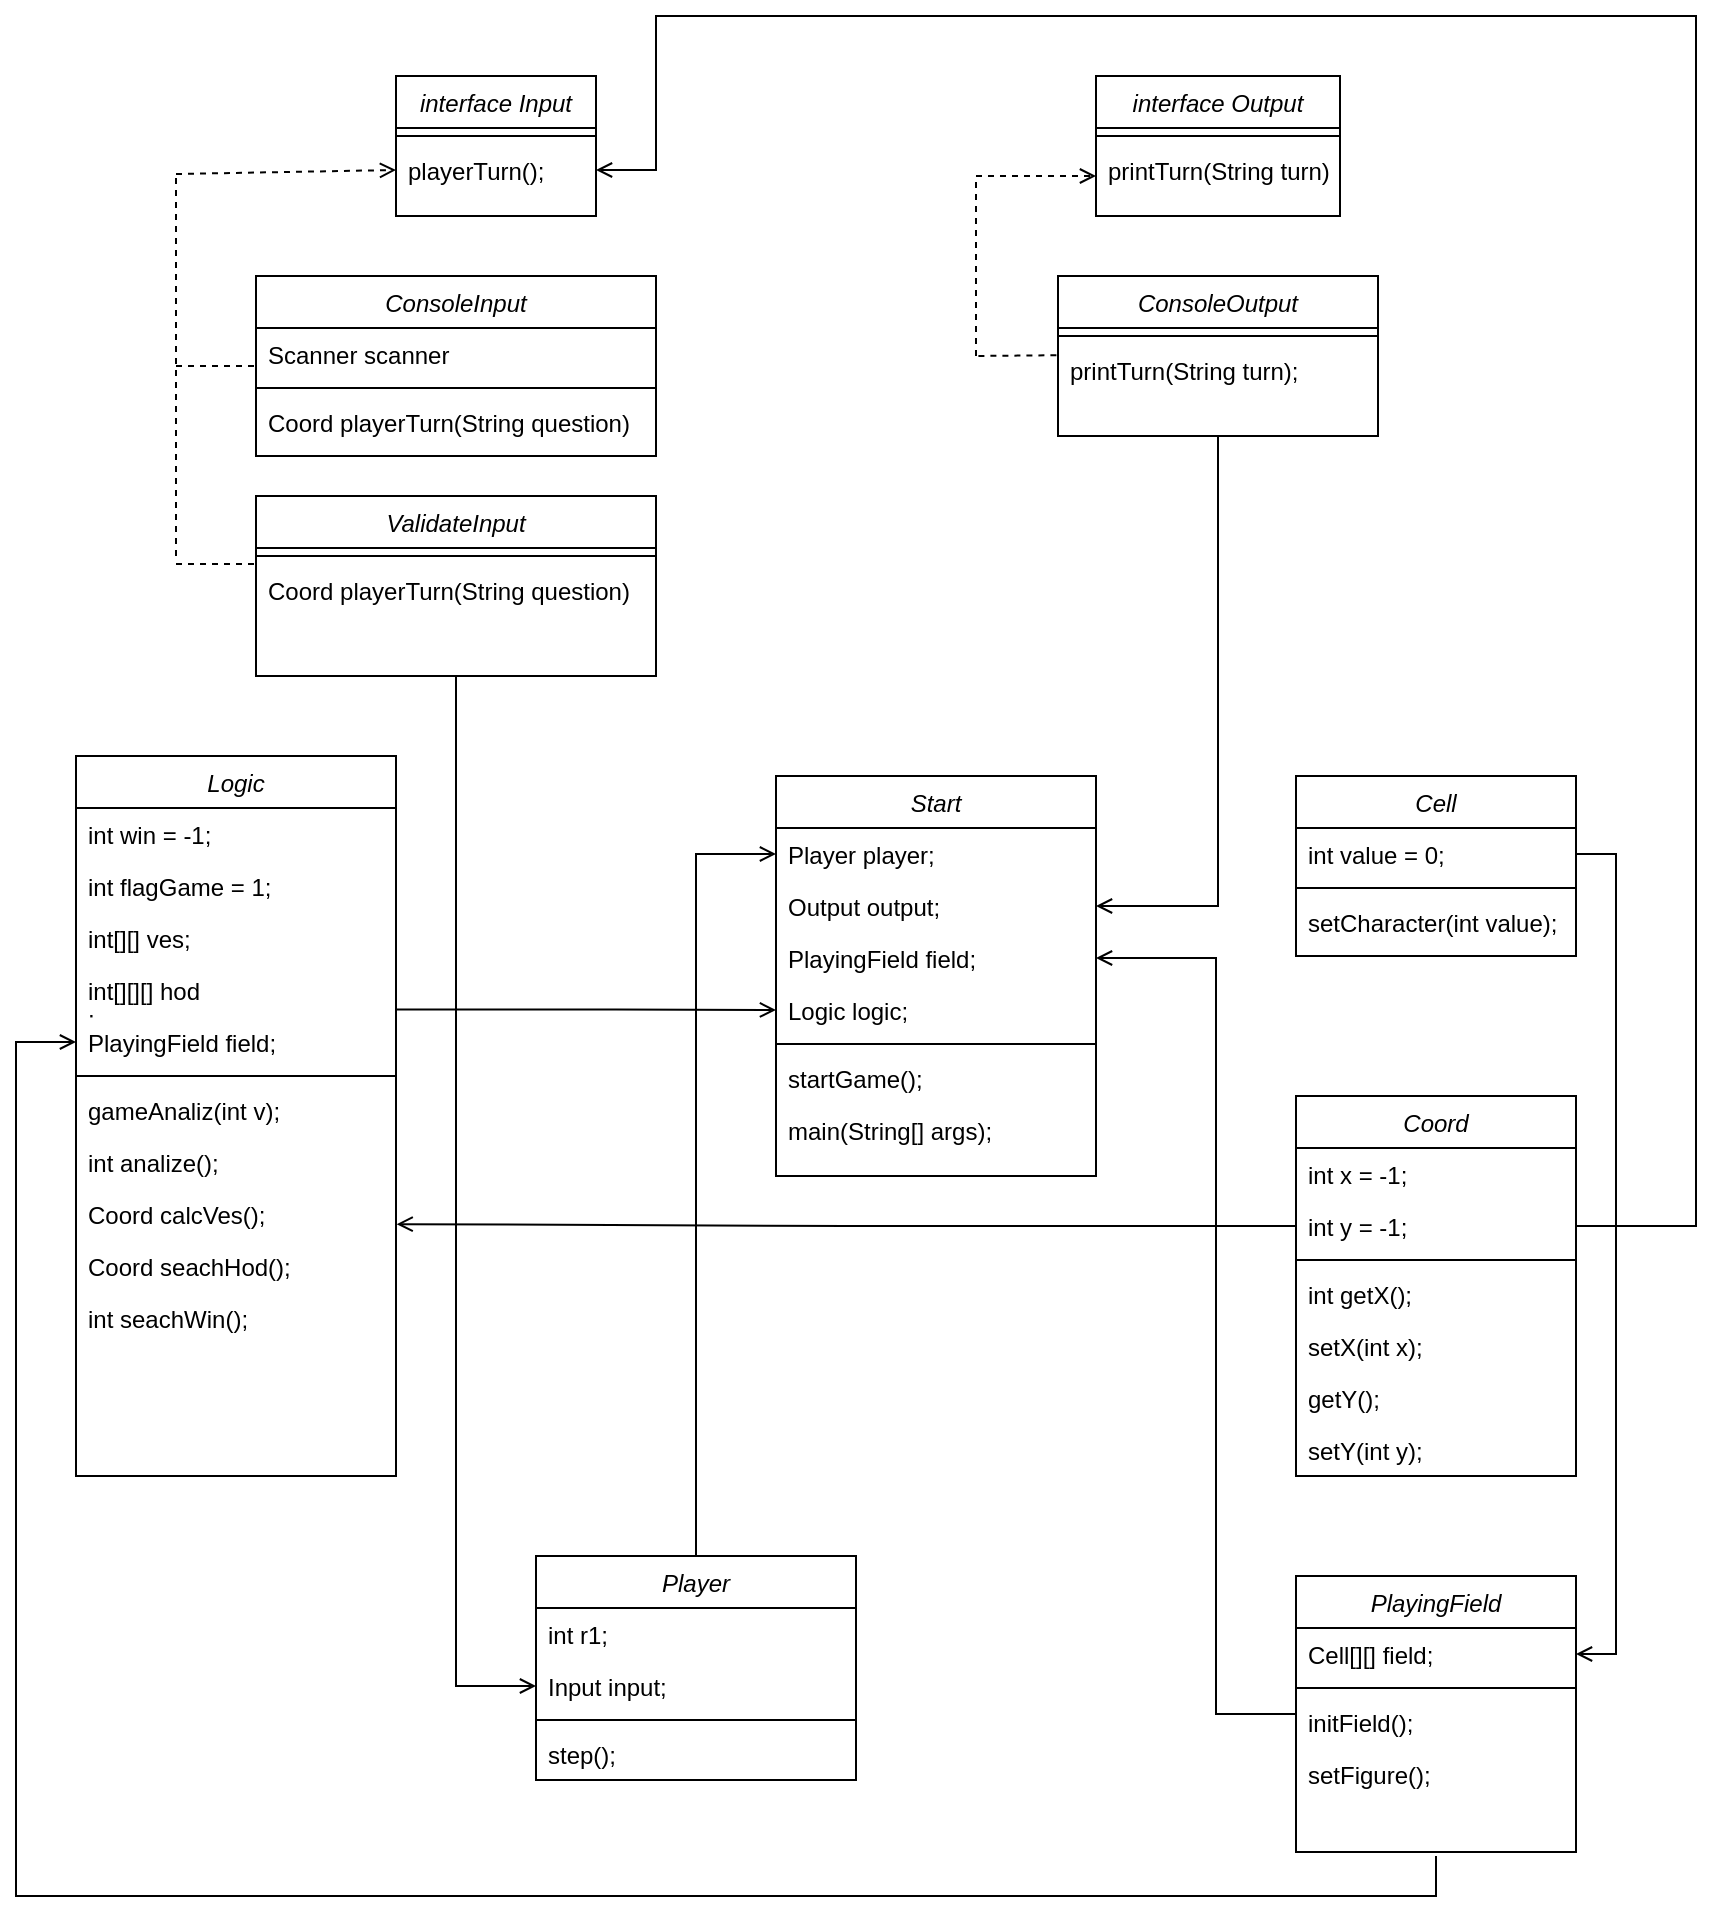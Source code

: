 <mxfile version="15.8.2" type="github">
  <diagram id="C5RBs43oDa-KdzZeNtuy" name="Page-1">
    <mxGraphModel dx="2500" dy="2143" grid="1" gridSize="10" guides="1" tooltips="1" connect="1" arrows="1" fold="1" page="1" pageScale="1" pageWidth="827" pageHeight="1169" math="0" shadow="0">
      <root>
        <mxCell id="WIyWlLk6GJQsqaUBKTNV-0" />
        <mxCell id="WIyWlLk6GJQsqaUBKTNV-1" parent="WIyWlLk6GJQsqaUBKTNV-0" />
        <mxCell id="9wXawAvI4jXOEfdN_TBU-1" value="interface Input" style="swimlane;fontStyle=2;align=center;verticalAlign=top;childLayout=stackLayout;horizontal=1;startSize=26;horizontalStack=0;resizeParent=1;resizeLast=0;collapsible=1;marginBottom=0;rounded=0;shadow=0;strokeWidth=1;" vertex="1" parent="WIyWlLk6GJQsqaUBKTNV-1">
          <mxGeometry x="190" y="20" width="100" height="70" as="geometry">
            <mxRectangle x="230" y="140" width="160" height="26" as="alternateBounds" />
          </mxGeometry>
        </mxCell>
        <mxCell id="9wXawAvI4jXOEfdN_TBU-5" value="" style="line;html=1;strokeWidth=1;align=left;verticalAlign=middle;spacingTop=-1;spacingLeft=3;spacingRight=3;rotatable=0;labelPosition=right;points=[];portConstraint=eastwest;" vertex="1" parent="9wXawAvI4jXOEfdN_TBU-1">
          <mxGeometry y="26" width="100" height="8" as="geometry" />
        </mxCell>
        <mxCell id="9wXawAvI4jXOEfdN_TBU-6" value="playerTurn();" style="text;align=left;verticalAlign=top;spacingLeft=4;spacingRight=4;overflow=hidden;rotatable=0;points=[[0,0.5],[1,0.5]];portConstraint=eastwest;" vertex="1" parent="9wXawAvI4jXOEfdN_TBU-1">
          <mxGeometry y="34" width="100" height="26" as="geometry" />
        </mxCell>
        <mxCell id="9wXawAvI4jXOEfdN_TBU-7" value="interface Output" style="swimlane;fontStyle=2;align=center;verticalAlign=top;childLayout=stackLayout;horizontal=1;startSize=26;horizontalStack=0;resizeParent=1;resizeLast=0;collapsible=1;marginBottom=0;rounded=0;shadow=0;strokeWidth=1;" vertex="1" parent="WIyWlLk6GJQsqaUBKTNV-1">
          <mxGeometry x="540" y="20" width="122" height="70" as="geometry">
            <mxRectangle x="230" y="140" width="160" height="26" as="alternateBounds" />
          </mxGeometry>
        </mxCell>
        <mxCell id="9wXawAvI4jXOEfdN_TBU-11" value="" style="line;html=1;strokeWidth=1;align=left;verticalAlign=middle;spacingTop=-1;spacingLeft=3;spacingRight=3;rotatable=0;labelPosition=right;points=[];portConstraint=eastwest;" vertex="1" parent="9wXawAvI4jXOEfdN_TBU-7">
          <mxGeometry y="26" width="122" height="8" as="geometry" />
        </mxCell>
        <mxCell id="9wXawAvI4jXOEfdN_TBU-12" value="printTurn(String turn);" style="text;align=left;verticalAlign=top;spacingLeft=4;spacingRight=4;overflow=hidden;rotatable=0;points=[[0,0.5],[1,0.5]];portConstraint=eastwest;" vertex="1" parent="9wXawAvI4jXOEfdN_TBU-7">
          <mxGeometry y="34" width="122" height="26" as="geometry" />
        </mxCell>
        <mxCell id="9wXawAvI4jXOEfdN_TBU-13" value="ConsoleInput" style="swimlane;fontStyle=2;align=center;verticalAlign=top;childLayout=stackLayout;horizontal=1;startSize=26;horizontalStack=0;resizeParent=1;resizeLast=0;collapsible=1;marginBottom=0;rounded=0;shadow=0;strokeWidth=1;" vertex="1" parent="WIyWlLk6GJQsqaUBKTNV-1">
          <mxGeometry x="120" y="120" width="200" height="90" as="geometry">
            <mxRectangle x="230" y="140" width="160" height="26" as="alternateBounds" />
          </mxGeometry>
        </mxCell>
        <mxCell id="9wXawAvI4jXOEfdN_TBU-14" value="Scanner scanner" style="text;align=left;verticalAlign=top;spacingLeft=4;spacingRight=4;overflow=hidden;rotatable=0;points=[[0,0.5],[1,0.5]];portConstraint=eastwest;" vertex="1" parent="9wXawAvI4jXOEfdN_TBU-13">
          <mxGeometry y="26" width="200" height="26" as="geometry" />
        </mxCell>
        <mxCell id="9wXawAvI4jXOEfdN_TBU-17" value="" style="line;html=1;strokeWidth=1;align=left;verticalAlign=middle;spacingTop=-1;spacingLeft=3;spacingRight=3;rotatable=0;labelPosition=right;points=[];portConstraint=eastwest;" vertex="1" parent="9wXawAvI4jXOEfdN_TBU-13">
          <mxGeometry y="52" width="200" height="8" as="geometry" />
        </mxCell>
        <mxCell id="9wXawAvI4jXOEfdN_TBU-18" value="Coord playerTurn(String question)" style="text;align=left;verticalAlign=top;spacingLeft=4;spacingRight=4;overflow=hidden;rotatable=0;points=[[0,0.5],[1,0.5]];portConstraint=eastwest;" vertex="1" parent="9wXawAvI4jXOEfdN_TBU-13">
          <mxGeometry y="60" width="200" height="26" as="geometry" />
        </mxCell>
        <mxCell id="9wXawAvI4jXOEfdN_TBU-139" style="edgeStyle=orthogonalEdgeStyle;rounded=0;orthogonalLoop=1;jettySize=auto;html=1;entryX=0;entryY=0.5;entryDx=0;entryDy=0;endArrow=open;endFill=0;targetPerimeterSpacing=13;" edge="1" parent="WIyWlLk6GJQsqaUBKTNV-1" source="9wXawAvI4jXOEfdN_TBU-26" target="9wXawAvI4jXOEfdN_TBU-122">
          <mxGeometry relative="1" as="geometry" />
        </mxCell>
        <mxCell id="9wXawAvI4jXOEfdN_TBU-26" value="ValidateInput" style="swimlane;fontStyle=2;align=center;verticalAlign=top;childLayout=stackLayout;horizontal=1;startSize=26;horizontalStack=0;resizeParent=1;resizeLast=0;collapsible=1;marginBottom=0;rounded=0;shadow=0;strokeWidth=1;" vertex="1" parent="WIyWlLk6GJQsqaUBKTNV-1">
          <mxGeometry x="120" y="230" width="200" height="90" as="geometry">
            <mxRectangle x="230" y="140" width="160" height="26" as="alternateBounds" />
          </mxGeometry>
        </mxCell>
        <mxCell id="9wXawAvI4jXOEfdN_TBU-30" value="" style="line;html=1;strokeWidth=1;align=left;verticalAlign=middle;spacingTop=-1;spacingLeft=3;spacingRight=3;rotatable=0;labelPosition=right;points=[];portConstraint=eastwest;" vertex="1" parent="9wXawAvI4jXOEfdN_TBU-26">
          <mxGeometry y="26" width="200" height="8" as="geometry" />
        </mxCell>
        <mxCell id="9wXawAvI4jXOEfdN_TBU-31" value="Coord playerTurn(String question)" style="text;align=left;verticalAlign=top;spacingLeft=4;spacingRight=4;overflow=hidden;rotatable=0;points=[[0,0.5],[1,0.5]];portConstraint=eastwest;" vertex="1" parent="9wXawAvI4jXOEfdN_TBU-26">
          <mxGeometry y="34" width="200" height="26" as="geometry" />
        </mxCell>
        <mxCell id="9wXawAvI4jXOEfdN_TBU-43" value="" style="endArrow=none;html=1;rounded=0;entryX=0;entryY=0;entryDx=0;entryDy=0;entryPerimeter=0;dashed=1;targetPerimeterSpacing=13;" edge="1" parent="9wXawAvI4jXOEfdN_TBU-26" target="9wXawAvI4jXOEfdN_TBU-31">
          <mxGeometry width="50" height="50" relative="1" as="geometry">
            <mxPoint x="-40" y="34" as="sourcePoint" />
            <mxPoint x="-20" y="90" as="targetPoint" />
            <Array as="points">
              <mxPoint x="-20" y="34" />
            </Array>
          </mxGeometry>
        </mxCell>
        <mxCell id="9wXawAvI4jXOEfdN_TBU-138" style="edgeStyle=orthogonalEdgeStyle;rounded=0;orthogonalLoop=1;jettySize=auto;html=1;entryX=1;entryY=0.5;entryDx=0;entryDy=0;endArrow=open;endFill=0;targetPerimeterSpacing=13;" edge="1" parent="WIyWlLk6GJQsqaUBKTNV-1" source="9wXawAvI4jXOEfdN_TBU-32" target="9wXawAvI4jXOEfdN_TBU-113">
          <mxGeometry relative="1" as="geometry" />
        </mxCell>
        <mxCell id="9wXawAvI4jXOEfdN_TBU-32" value="ConsoleOutput" style="swimlane;fontStyle=2;align=center;verticalAlign=top;childLayout=stackLayout;horizontal=1;startSize=26;horizontalStack=0;resizeParent=1;resizeLast=0;collapsible=1;marginBottom=0;rounded=0;shadow=0;strokeWidth=1;" vertex="1" parent="WIyWlLk6GJQsqaUBKTNV-1">
          <mxGeometry x="521" y="120" width="160" height="80" as="geometry">
            <mxRectangle x="230" y="140" width="160" height="26" as="alternateBounds" />
          </mxGeometry>
        </mxCell>
        <mxCell id="9wXawAvI4jXOEfdN_TBU-36" value="" style="line;html=1;strokeWidth=1;align=left;verticalAlign=middle;spacingTop=-1;spacingLeft=3;spacingRight=3;rotatable=0;labelPosition=right;points=[];portConstraint=eastwest;" vertex="1" parent="9wXawAvI4jXOEfdN_TBU-32">
          <mxGeometry y="26" width="160" height="8" as="geometry" />
        </mxCell>
        <mxCell id="9wXawAvI4jXOEfdN_TBU-37" value="printTurn(String turn);" style="text;align=left;verticalAlign=top;spacingLeft=4;spacingRight=4;overflow=hidden;rotatable=0;points=[[0,0.5],[1,0.5]];portConstraint=eastwest;" vertex="1" parent="9wXawAvI4jXOEfdN_TBU-32">
          <mxGeometry y="34" width="160" height="26" as="geometry" />
        </mxCell>
        <mxCell id="9wXawAvI4jXOEfdN_TBU-40" value="" style="endArrow=none;dashed=1;html=1;rounded=0;" edge="1" parent="WIyWlLk6GJQsqaUBKTNV-1">
          <mxGeometry width="50" height="50" relative="1" as="geometry">
            <mxPoint x="80" y="260" as="sourcePoint" />
            <mxPoint x="80" y="70" as="targetPoint" />
          </mxGeometry>
        </mxCell>
        <mxCell id="9wXawAvI4jXOEfdN_TBU-42" value="" style="endArrow=none;dashed=1;html=1;rounded=0;" edge="1" parent="WIyWlLk6GJQsqaUBKTNV-1">
          <mxGeometry width="50" height="50" relative="1" as="geometry">
            <mxPoint x="80" y="165" as="sourcePoint" />
            <mxPoint x="120" y="165" as="targetPoint" />
          </mxGeometry>
        </mxCell>
        <mxCell id="9wXawAvI4jXOEfdN_TBU-49" value="" style="endArrow=open;html=1;rounded=0;dashed=1;targetPerimeterSpacing=13;endFill=0;entryX=0;entryY=0.5;entryDx=0;entryDy=0;" edge="1" parent="WIyWlLk6GJQsqaUBKTNV-1" target="9wXawAvI4jXOEfdN_TBU-6">
          <mxGeometry width="50" height="50" relative="1" as="geometry">
            <mxPoint x="80" y="69" as="sourcePoint" />
            <mxPoint x="170" y="-60" as="targetPoint" />
          </mxGeometry>
        </mxCell>
        <mxCell id="9wXawAvI4jXOEfdN_TBU-50" value="" style="endArrow=open;html=1;rounded=0;dashed=1;targetPerimeterSpacing=13;endFill=0;entryX=0;entryY=0.231;entryDx=0;entryDy=0;entryPerimeter=0;" edge="1" parent="WIyWlLk6GJQsqaUBKTNV-1">
          <mxGeometry width="50" height="50" relative="1" as="geometry">
            <mxPoint x="480" y="70" as="sourcePoint" />
            <mxPoint x="540" y="70.006" as="targetPoint" />
          </mxGeometry>
        </mxCell>
        <mxCell id="9wXawAvI4jXOEfdN_TBU-51" value="" style="endArrow=none;dashed=1;html=1;rounded=0;targetPerimeterSpacing=13;exitX=-0.005;exitY=0.216;exitDx=0;exitDy=0;exitPerimeter=0;" edge="1" parent="WIyWlLk6GJQsqaUBKTNV-1" source="9wXawAvI4jXOEfdN_TBU-37">
          <mxGeometry width="50" height="50" relative="1" as="geometry">
            <mxPoint x="430" y="210" as="sourcePoint" />
            <mxPoint x="480" y="160" as="targetPoint" />
          </mxGeometry>
        </mxCell>
        <mxCell id="9wXawAvI4jXOEfdN_TBU-52" value="" style="endArrow=none;dashed=1;html=1;rounded=0;targetPerimeterSpacing=13;" edge="1" parent="WIyWlLk6GJQsqaUBKTNV-1">
          <mxGeometry width="50" height="50" relative="1" as="geometry">
            <mxPoint x="480" y="160" as="sourcePoint" />
            <mxPoint x="480" y="70" as="targetPoint" />
          </mxGeometry>
        </mxCell>
        <mxCell id="9wXawAvI4jXOEfdN_TBU-54" value="Cell" style="swimlane;fontStyle=2;align=center;verticalAlign=top;childLayout=stackLayout;horizontal=1;startSize=26;horizontalStack=0;resizeParent=1;resizeLast=0;collapsible=1;marginBottom=0;rounded=0;shadow=0;strokeWidth=1;" vertex="1" parent="WIyWlLk6GJQsqaUBKTNV-1">
          <mxGeometry x="640" y="370" width="140" height="90" as="geometry">
            <mxRectangle x="230" y="140" width="160" height="26" as="alternateBounds" />
          </mxGeometry>
        </mxCell>
        <mxCell id="9wXawAvI4jXOEfdN_TBU-55" value="int value = 0;" style="text;align=left;verticalAlign=top;spacingLeft=4;spacingRight=4;overflow=hidden;rotatable=0;points=[[0,0.5],[1,0.5]];portConstraint=eastwest;" vertex="1" parent="9wXawAvI4jXOEfdN_TBU-54">
          <mxGeometry y="26" width="140" height="26" as="geometry" />
        </mxCell>
        <mxCell id="9wXawAvI4jXOEfdN_TBU-58" value="" style="line;html=1;strokeWidth=1;align=left;verticalAlign=middle;spacingTop=-1;spacingLeft=3;spacingRight=3;rotatable=0;labelPosition=right;points=[];portConstraint=eastwest;" vertex="1" parent="9wXawAvI4jXOEfdN_TBU-54">
          <mxGeometry y="52" width="140" height="8" as="geometry" />
        </mxCell>
        <mxCell id="9wXawAvI4jXOEfdN_TBU-59" value="setCharacter(int value);" style="text;align=left;verticalAlign=top;spacingLeft=4;spacingRight=4;overflow=hidden;rotatable=0;points=[[0,0.5],[1,0.5]];portConstraint=eastwest;" vertex="1" parent="9wXawAvI4jXOEfdN_TBU-54">
          <mxGeometry y="60" width="140" height="26" as="geometry" />
        </mxCell>
        <mxCell id="9wXawAvI4jXOEfdN_TBU-137" style="edgeStyle=orthogonalEdgeStyle;rounded=0;orthogonalLoop=1;jettySize=auto;html=1;entryX=1;entryY=0.5;entryDx=0;entryDy=0;endArrow=open;endFill=0;targetPerimeterSpacing=13;" edge="1" parent="WIyWlLk6GJQsqaUBKTNV-1" source="9wXawAvI4jXOEfdN_TBU-73" target="9wXawAvI4jXOEfdN_TBU-120">
          <mxGeometry relative="1" as="geometry">
            <Array as="points">
              <mxPoint x="600" y="839" />
              <mxPoint x="600" y="461" />
            </Array>
          </mxGeometry>
        </mxCell>
        <mxCell id="9wXawAvI4jXOEfdN_TBU-73" value="PlayingField" style="swimlane;fontStyle=2;align=center;verticalAlign=top;childLayout=stackLayout;horizontal=1;startSize=26;horizontalStack=0;resizeParent=1;resizeLast=0;collapsible=1;marginBottom=0;rounded=0;shadow=0;strokeWidth=1;" vertex="1" parent="WIyWlLk6GJQsqaUBKTNV-1">
          <mxGeometry x="640" y="770" width="140" height="138" as="geometry">
            <mxRectangle x="230" y="140" width="160" height="26" as="alternateBounds" />
          </mxGeometry>
        </mxCell>
        <mxCell id="9wXawAvI4jXOEfdN_TBU-74" value="Cell[][] field;" style="text;align=left;verticalAlign=top;spacingLeft=4;spacingRight=4;overflow=hidden;rotatable=0;points=[[0,0.5],[1,0.5]];portConstraint=eastwest;" vertex="1" parent="9wXawAvI4jXOEfdN_TBU-73">
          <mxGeometry y="26" width="140" height="26" as="geometry" />
        </mxCell>
        <mxCell id="9wXawAvI4jXOEfdN_TBU-77" value="" style="line;html=1;strokeWidth=1;align=left;verticalAlign=middle;spacingTop=-1;spacingLeft=3;spacingRight=3;rotatable=0;labelPosition=right;points=[];portConstraint=eastwest;" vertex="1" parent="9wXawAvI4jXOEfdN_TBU-73">
          <mxGeometry y="52" width="140" height="8" as="geometry" />
        </mxCell>
        <mxCell id="9wXawAvI4jXOEfdN_TBU-78" value="initField();" style="text;align=left;verticalAlign=top;spacingLeft=4;spacingRight=4;overflow=hidden;rotatable=0;points=[[0,0.5],[1,0.5]];portConstraint=eastwest;" vertex="1" parent="9wXawAvI4jXOEfdN_TBU-73">
          <mxGeometry y="60" width="140" height="26" as="geometry" />
        </mxCell>
        <mxCell id="9wXawAvI4jXOEfdN_TBU-79" value="setFigure();" style="text;align=left;verticalAlign=top;spacingLeft=4;spacingRight=4;overflow=hidden;rotatable=0;points=[[0,0.5],[1,0.5]];portConstraint=eastwest;" vertex="1" parent="9wXawAvI4jXOEfdN_TBU-73">
          <mxGeometry y="86" width="140" height="26" as="geometry" />
        </mxCell>
        <mxCell id="9wXawAvI4jXOEfdN_TBU-131" style="edgeStyle=orthogonalEdgeStyle;rounded=0;orthogonalLoop=1;jettySize=auto;html=1;entryX=0;entryY=0.5;entryDx=0;entryDy=0;endArrow=open;endFill=0;targetPerimeterSpacing=13;exitX=0.999;exitY=0.877;exitDx=0;exitDy=0;exitPerimeter=0;" edge="1" parent="WIyWlLk6GJQsqaUBKTNV-1" source="9wXawAvI4jXOEfdN_TBU-89" target="9wXawAvI4jXOEfdN_TBU-121">
          <mxGeometry relative="1" as="geometry">
            <Array as="points">
              <mxPoint x="300" y="487" />
              <mxPoint x="300" y="487" />
            </Array>
          </mxGeometry>
        </mxCell>
        <mxCell id="9wXawAvI4jXOEfdN_TBU-80" value="Logic" style="swimlane;fontStyle=2;align=center;verticalAlign=top;childLayout=stackLayout;horizontal=1;startSize=26;horizontalStack=0;resizeParent=1;resizeLast=0;collapsible=1;marginBottom=0;rounded=0;shadow=0;strokeWidth=1;" vertex="1" parent="WIyWlLk6GJQsqaUBKTNV-1">
          <mxGeometry x="30" y="360" width="160" height="360" as="geometry">
            <mxRectangle x="230" y="140" width="160" height="26" as="alternateBounds" />
          </mxGeometry>
        </mxCell>
        <mxCell id="9wXawAvI4jXOEfdN_TBU-81" value="int win = -1;" style="text;align=left;verticalAlign=top;spacingLeft=4;spacingRight=4;overflow=hidden;rotatable=0;points=[[0,0.5],[1,0.5]];portConstraint=eastwest;" vertex="1" parent="9wXawAvI4jXOEfdN_TBU-80">
          <mxGeometry y="26" width="160" height="26" as="geometry" />
        </mxCell>
        <mxCell id="9wXawAvI4jXOEfdN_TBU-82" value="int flagGame = 1; " style="text;align=left;verticalAlign=top;spacingLeft=4;spacingRight=4;overflow=hidden;rotatable=0;points=[[0,0.5],[1,0.5]];portConstraint=eastwest;rounded=0;shadow=0;html=0;" vertex="1" parent="9wXawAvI4jXOEfdN_TBU-80">
          <mxGeometry y="52" width="160" height="26" as="geometry" />
        </mxCell>
        <mxCell id="9wXawAvI4jXOEfdN_TBU-83" value="int[][] ves;" style="text;align=left;verticalAlign=top;spacingLeft=4;spacingRight=4;overflow=hidden;rotatable=0;points=[[0,0.5],[1,0.5]];portConstraint=eastwest;rounded=0;shadow=0;html=0;" vertex="1" parent="9wXawAvI4jXOEfdN_TBU-80">
          <mxGeometry y="78" width="160" height="26" as="geometry" />
        </mxCell>
        <mxCell id="9wXawAvI4jXOEfdN_TBU-89" value="int[][][] hod&#xa;;" style="text;align=left;verticalAlign=top;spacingLeft=4;spacingRight=4;overflow=hidden;rotatable=0;points=[[0,0.5],[1,0.5]];portConstraint=eastwest;rounded=0;shadow=0;html=0;" vertex="1" parent="9wXawAvI4jXOEfdN_TBU-80">
          <mxGeometry y="104" width="160" height="26" as="geometry" />
        </mxCell>
        <mxCell id="9wXawAvI4jXOEfdN_TBU-90" value="PlayingField field;" style="text;align=left;verticalAlign=top;spacingLeft=4;spacingRight=4;overflow=hidden;rotatable=0;points=[[0,0.5],[1,0.5]];portConstraint=eastwest;rounded=0;shadow=0;html=0;" vertex="1" parent="9wXawAvI4jXOEfdN_TBU-80">
          <mxGeometry y="130" width="160" height="26" as="geometry" />
        </mxCell>
        <mxCell id="9wXawAvI4jXOEfdN_TBU-84" value="" style="line;html=1;strokeWidth=1;align=left;verticalAlign=middle;spacingTop=-1;spacingLeft=3;spacingRight=3;rotatable=0;labelPosition=right;points=[];portConstraint=eastwest;" vertex="1" parent="9wXawAvI4jXOEfdN_TBU-80">
          <mxGeometry y="156" width="160" height="8" as="geometry" />
        </mxCell>
        <mxCell id="9wXawAvI4jXOEfdN_TBU-85" value="gameAnaliz(int v);" style="text;align=left;verticalAlign=top;spacingLeft=4;spacingRight=4;overflow=hidden;rotatable=0;points=[[0,0.5],[1,0.5]];portConstraint=eastwest;" vertex="1" parent="9wXawAvI4jXOEfdN_TBU-80">
          <mxGeometry y="164" width="160" height="26" as="geometry" />
        </mxCell>
        <mxCell id="9wXawAvI4jXOEfdN_TBU-86" value="int analize();" style="text;align=left;verticalAlign=top;spacingLeft=4;spacingRight=4;overflow=hidden;rotatable=0;points=[[0,0.5],[1,0.5]];portConstraint=eastwest;" vertex="1" parent="9wXawAvI4jXOEfdN_TBU-80">
          <mxGeometry y="190" width="160" height="26" as="geometry" />
        </mxCell>
        <mxCell id="9wXawAvI4jXOEfdN_TBU-91" value="Coord calcVes();" style="text;align=left;verticalAlign=top;spacingLeft=4;spacingRight=4;overflow=hidden;rotatable=0;points=[[0,0.5],[1,0.5]];portConstraint=eastwest;" vertex="1" parent="9wXawAvI4jXOEfdN_TBU-80">
          <mxGeometry y="216" width="160" height="26" as="geometry" />
        </mxCell>
        <mxCell id="9wXawAvI4jXOEfdN_TBU-92" value="Coord seachHod();" style="text;align=left;verticalAlign=top;spacingLeft=4;spacingRight=4;overflow=hidden;rotatable=0;points=[[0,0.5],[1,0.5]];portConstraint=eastwest;" vertex="1" parent="9wXawAvI4jXOEfdN_TBU-80">
          <mxGeometry y="242" width="160" height="26" as="geometry" />
        </mxCell>
        <mxCell id="9wXawAvI4jXOEfdN_TBU-93" value="int seachWin();" style="text;align=left;verticalAlign=top;spacingLeft=4;spacingRight=4;overflow=hidden;rotatable=0;points=[[0,0.5],[1,0.5]];portConstraint=eastwest;" vertex="1" parent="9wXawAvI4jXOEfdN_TBU-80">
          <mxGeometry y="268" width="160" height="26" as="geometry" />
        </mxCell>
        <mxCell id="9wXawAvI4jXOEfdN_TBU-128" style="edgeStyle=orthogonalEdgeStyle;rounded=0;orthogonalLoop=1;jettySize=auto;html=1;entryX=0;entryY=0.5;entryDx=0;entryDy=0;endArrow=open;endFill=0;targetPerimeterSpacing=13;" edge="1" parent="WIyWlLk6GJQsqaUBKTNV-1" source="9wXawAvI4jXOEfdN_TBU-96" target="9wXawAvI4jXOEfdN_TBU-112">
          <mxGeometry relative="1" as="geometry" />
        </mxCell>
        <mxCell id="9wXawAvI4jXOEfdN_TBU-96" value="Player" style="swimlane;fontStyle=2;align=center;verticalAlign=top;childLayout=stackLayout;horizontal=1;startSize=26;horizontalStack=0;resizeParent=1;resizeLast=0;collapsible=1;marginBottom=0;rounded=0;shadow=0;strokeWidth=1;" vertex="1" parent="WIyWlLk6GJQsqaUBKTNV-1">
          <mxGeometry x="260" y="760" width="160" height="112" as="geometry">
            <mxRectangle x="230" y="140" width="160" height="26" as="alternateBounds" />
          </mxGeometry>
        </mxCell>
        <mxCell id="9wXawAvI4jXOEfdN_TBU-97" value="int r1;" style="text;align=left;verticalAlign=top;spacingLeft=4;spacingRight=4;overflow=hidden;rotatable=0;points=[[0,0.5],[1,0.5]];portConstraint=eastwest;" vertex="1" parent="9wXawAvI4jXOEfdN_TBU-96">
          <mxGeometry y="26" width="160" height="26" as="geometry" />
        </mxCell>
        <mxCell id="9wXawAvI4jXOEfdN_TBU-122" value="Input input;" style="text;align=left;verticalAlign=top;spacingLeft=4;spacingRight=4;overflow=hidden;rotatable=0;points=[[0,0.5],[1,0.5]];portConstraint=eastwest;" vertex="1" parent="9wXawAvI4jXOEfdN_TBU-96">
          <mxGeometry y="52" width="160" height="26" as="geometry" />
        </mxCell>
        <mxCell id="9wXawAvI4jXOEfdN_TBU-102" value="" style="line;html=1;strokeWidth=1;align=left;verticalAlign=middle;spacingTop=-1;spacingLeft=3;spacingRight=3;rotatable=0;labelPosition=right;points=[];portConstraint=eastwest;" vertex="1" parent="9wXawAvI4jXOEfdN_TBU-96">
          <mxGeometry y="78" width="160" height="8" as="geometry" />
        </mxCell>
        <mxCell id="9wXawAvI4jXOEfdN_TBU-103" value="step();" style="text;align=left;verticalAlign=top;spacingLeft=4;spacingRight=4;overflow=hidden;rotatable=0;points=[[0,0.5],[1,0.5]];portConstraint=eastwest;" vertex="1" parent="9wXawAvI4jXOEfdN_TBU-96">
          <mxGeometry y="86" width="160" height="26" as="geometry" />
        </mxCell>
        <mxCell id="9wXawAvI4jXOEfdN_TBU-108" value="Start" style="swimlane;fontStyle=2;align=center;verticalAlign=top;childLayout=stackLayout;horizontal=1;startSize=26;horizontalStack=0;resizeParent=1;resizeLast=0;collapsible=1;marginBottom=0;rounded=0;shadow=0;strokeWidth=1;" vertex="1" parent="WIyWlLk6GJQsqaUBKTNV-1">
          <mxGeometry x="380" y="370" width="160" height="200" as="geometry">
            <mxRectangle x="230" y="140" width="160" height="26" as="alternateBounds" />
          </mxGeometry>
        </mxCell>
        <mxCell id="9wXawAvI4jXOEfdN_TBU-112" value="Player player;" style="text;align=left;verticalAlign=top;spacingLeft=4;spacingRight=4;overflow=hidden;rotatable=0;points=[[0,0.5],[1,0.5]];portConstraint=eastwest;rounded=0;shadow=0;html=0;" vertex="1" parent="9wXawAvI4jXOEfdN_TBU-108">
          <mxGeometry y="26" width="160" height="26" as="geometry" />
        </mxCell>
        <mxCell id="9wXawAvI4jXOEfdN_TBU-113" value=" Output output;" style="text;align=left;verticalAlign=top;spacingLeft=4;spacingRight=4;overflow=hidden;rotatable=0;points=[[0,0.5],[1,0.5]];portConstraint=eastwest;rounded=0;shadow=0;html=0;" vertex="1" parent="9wXawAvI4jXOEfdN_TBU-108">
          <mxGeometry y="52" width="160" height="26" as="geometry" />
        </mxCell>
        <mxCell id="9wXawAvI4jXOEfdN_TBU-120" value="PlayingField field;" style="text;align=left;verticalAlign=top;spacingLeft=4;spacingRight=4;overflow=hidden;rotatable=0;points=[[0,0.5],[1,0.5]];portConstraint=eastwest;rounded=0;shadow=0;html=0;" vertex="1" parent="9wXawAvI4jXOEfdN_TBU-108">
          <mxGeometry y="78" width="160" height="26" as="geometry" />
        </mxCell>
        <mxCell id="9wXawAvI4jXOEfdN_TBU-121" value="Logic logic;" style="text;align=left;verticalAlign=top;spacingLeft=4;spacingRight=4;overflow=hidden;rotatable=0;points=[[0,0.5],[1,0.5]];portConstraint=eastwest;rounded=0;shadow=0;html=0;" vertex="1" parent="9wXawAvI4jXOEfdN_TBU-108">
          <mxGeometry y="104" width="160" height="26" as="geometry" />
        </mxCell>
        <mxCell id="9wXawAvI4jXOEfdN_TBU-114" value="" style="line;html=1;strokeWidth=1;align=left;verticalAlign=middle;spacingTop=-1;spacingLeft=3;spacingRight=3;rotatable=0;labelPosition=right;points=[];portConstraint=eastwest;" vertex="1" parent="9wXawAvI4jXOEfdN_TBU-108">
          <mxGeometry y="130" width="160" height="8" as="geometry" />
        </mxCell>
        <mxCell id="9wXawAvI4jXOEfdN_TBU-115" value="startGame();" style="text;align=left;verticalAlign=top;spacingLeft=4;spacingRight=4;overflow=hidden;rotatable=0;points=[[0,0.5],[1,0.5]];portConstraint=eastwest;" vertex="1" parent="9wXawAvI4jXOEfdN_TBU-108">
          <mxGeometry y="138" width="160" height="26" as="geometry" />
        </mxCell>
        <mxCell id="9wXawAvI4jXOEfdN_TBU-116" value=" main(String[] args);" style="text;align=left;verticalAlign=top;spacingLeft=4;spacingRight=4;overflow=hidden;rotatable=0;points=[[0,0.5],[1,0.5]];portConstraint=eastwest;" vertex="1" parent="9wXawAvI4jXOEfdN_TBU-108">
          <mxGeometry y="164" width="160" height="26" as="geometry" />
        </mxCell>
        <mxCell id="9wXawAvI4jXOEfdN_TBU-130" style="edgeStyle=orthogonalEdgeStyle;rounded=0;orthogonalLoop=1;jettySize=auto;html=1;entryX=1.002;entryY=0.695;entryDx=0;entryDy=0;entryPerimeter=0;endArrow=open;endFill=0;targetPerimeterSpacing=13;" edge="1" parent="WIyWlLk6GJQsqaUBKTNV-1" source="9wXawAvI4jXOEfdN_TBU-66" target="9wXawAvI4jXOEfdN_TBU-91">
          <mxGeometry relative="1" as="geometry" />
        </mxCell>
        <mxCell id="9wXawAvI4jXOEfdN_TBU-64" value="Coord" style="swimlane;fontStyle=2;align=center;verticalAlign=top;childLayout=stackLayout;horizontal=1;startSize=26;horizontalStack=0;resizeParent=1;resizeLast=0;collapsible=1;marginBottom=0;rounded=0;shadow=0;strokeWidth=1;" vertex="1" parent="WIyWlLk6GJQsqaUBKTNV-1">
          <mxGeometry x="640" y="530" width="140" height="190" as="geometry">
            <mxRectangle x="230" y="140" width="160" height="26" as="alternateBounds" />
          </mxGeometry>
        </mxCell>
        <mxCell id="9wXawAvI4jXOEfdN_TBU-65" value="int x = -1;" style="text;align=left;verticalAlign=top;spacingLeft=4;spacingRight=4;overflow=hidden;rotatable=0;points=[[0,0.5],[1,0.5]];portConstraint=eastwest;" vertex="1" parent="9wXawAvI4jXOEfdN_TBU-64">
          <mxGeometry y="26" width="140" height="26" as="geometry" />
        </mxCell>
        <mxCell id="9wXawAvI4jXOEfdN_TBU-66" value="int y = -1;" style="text;align=left;verticalAlign=top;spacingLeft=4;spacingRight=4;overflow=hidden;rotatable=0;points=[[0,0.5],[1,0.5]];portConstraint=eastwest;rounded=0;shadow=0;html=0;" vertex="1" parent="9wXawAvI4jXOEfdN_TBU-64">
          <mxGeometry y="52" width="140" height="26" as="geometry" />
        </mxCell>
        <mxCell id="9wXawAvI4jXOEfdN_TBU-68" value="" style="line;html=1;strokeWidth=1;align=left;verticalAlign=middle;spacingTop=-1;spacingLeft=3;spacingRight=3;rotatable=0;labelPosition=right;points=[];portConstraint=eastwest;" vertex="1" parent="9wXawAvI4jXOEfdN_TBU-64">
          <mxGeometry y="78" width="140" height="8" as="geometry" />
        </mxCell>
        <mxCell id="9wXawAvI4jXOEfdN_TBU-69" value="int getX();" style="text;align=left;verticalAlign=top;spacingLeft=4;spacingRight=4;overflow=hidden;rotatable=0;points=[[0,0.5],[1,0.5]];portConstraint=eastwest;" vertex="1" parent="9wXawAvI4jXOEfdN_TBU-64">
          <mxGeometry y="86" width="140" height="26" as="geometry" />
        </mxCell>
        <mxCell id="9wXawAvI4jXOEfdN_TBU-70" value="setX(int x);" style="text;align=left;verticalAlign=top;spacingLeft=4;spacingRight=4;overflow=hidden;rotatable=0;points=[[0,0.5],[1,0.5]];portConstraint=eastwest;" vertex="1" parent="9wXawAvI4jXOEfdN_TBU-64">
          <mxGeometry y="112" width="140" height="26" as="geometry" />
        </mxCell>
        <mxCell id="9wXawAvI4jXOEfdN_TBU-71" value="getY();" style="text;align=left;verticalAlign=top;spacingLeft=4;spacingRight=4;overflow=hidden;rotatable=0;points=[[0,0.5],[1,0.5]];portConstraint=eastwest;" vertex="1" parent="9wXawAvI4jXOEfdN_TBU-64">
          <mxGeometry y="138" width="140" height="26" as="geometry" />
        </mxCell>
        <mxCell id="9wXawAvI4jXOEfdN_TBU-72" value="setY(int y);" style="text;align=left;verticalAlign=top;spacingLeft=4;spacingRight=4;overflow=hidden;rotatable=0;points=[[0,0.5],[1,0.5]];portConstraint=eastwest;" vertex="1" parent="9wXawAvI4jXOEfdN_TBU-64">
          <mxGeometry y="164" width="140" height="26" as="geometry" />
        </mxCell>
        <mxCell id="9wXawAvI4jXOEfdN_TBU-136" style="edgeStyle=orthogonalEdgeStyle;rounded=0;orthogonalLoop=1;jettySize=auto;html=1;entryX=1;entryY=0.5;entryDx=0;entryDy=0;endArrow=open;endFill=0;targetPerimeterSpacing=13;" edge="1" parent="WIyWlLk6GJQsqaUBKTNV-1" source="9wXawAvI4jXOEfdN_TBU-55" target="9wXawAvI4jXOEfdN_TBU-74">
          <mxGeometry relative="1" as="geometry">
            <Array as="points">
              <mxPoint x="800" y="409" />
              <mxPoint x="800" y="809" />
            </Array>
          </mxGeometry>
        </mxCell>
        <mxCell id="9wXawAvI4jXOEfdN_TBU-144" style="edgeStyle=orthogonalEdgeStyle;rounded=0;orthogonalLoop=1;jettySize=auto;html=1;endArrow=open;endFill=0;targetPerimeterSpacing=13;entryX=1;entryY=0.5;entryDx=0;entryDy=0;" edge="1" parent="WIyWlLk6GJQsqaUBKTNV-1" source="9wXawAvI4jXOEfdN_TBU-66" target="9wXawAvI4jXOEfdN_TBU-6">
          <mxGeometry relative="1" as="geometry">
            <mxPoint x="880" y="-94" as="targetPoint" />
            <Array as="points">
              <mxPoint x="840" y="595" />
              <mxPoint x="840" y="-10" />
              <mxPoint x="320" y="-10" />
              <mxPoint x="320" y="67" />
            </Array>
          </mxGeometry>
        </mxCell>
        <mxCell id="9wXawAvI4jXOEfdN_TBU-147" style="edgeStyle=orthogonalEdgeStyle;rounded=0;orthogonalLoop=1;jettySize=auto;html=1;endArrow=open;endFill=0;targetPerimeterSpacing=13;entryX=0;entryY=0.5;entryDx=0;entryDy=0;" edge="1" parent="WIyWlLk6GJQsqaUBKTNV-1" target="9wXawAvI4jXOEfdN_TBU-90">
          <mxGeometry relative="1" as="geometry">
            <mxPoint x="-40" y="510" as="targetPoint" />
            <mxPoint x="710" y="910" as="sourcePoint" />
            <Array as="points">
              <mxPoint x="710" y="930" />
              <mxPoint y="930" />
              <mxPoint y="503" />
            </Array>
          </mxGeometry>
        </mxCell>
      </root>
    </mxGraphModel>
  </diagram>
</mxfile>
